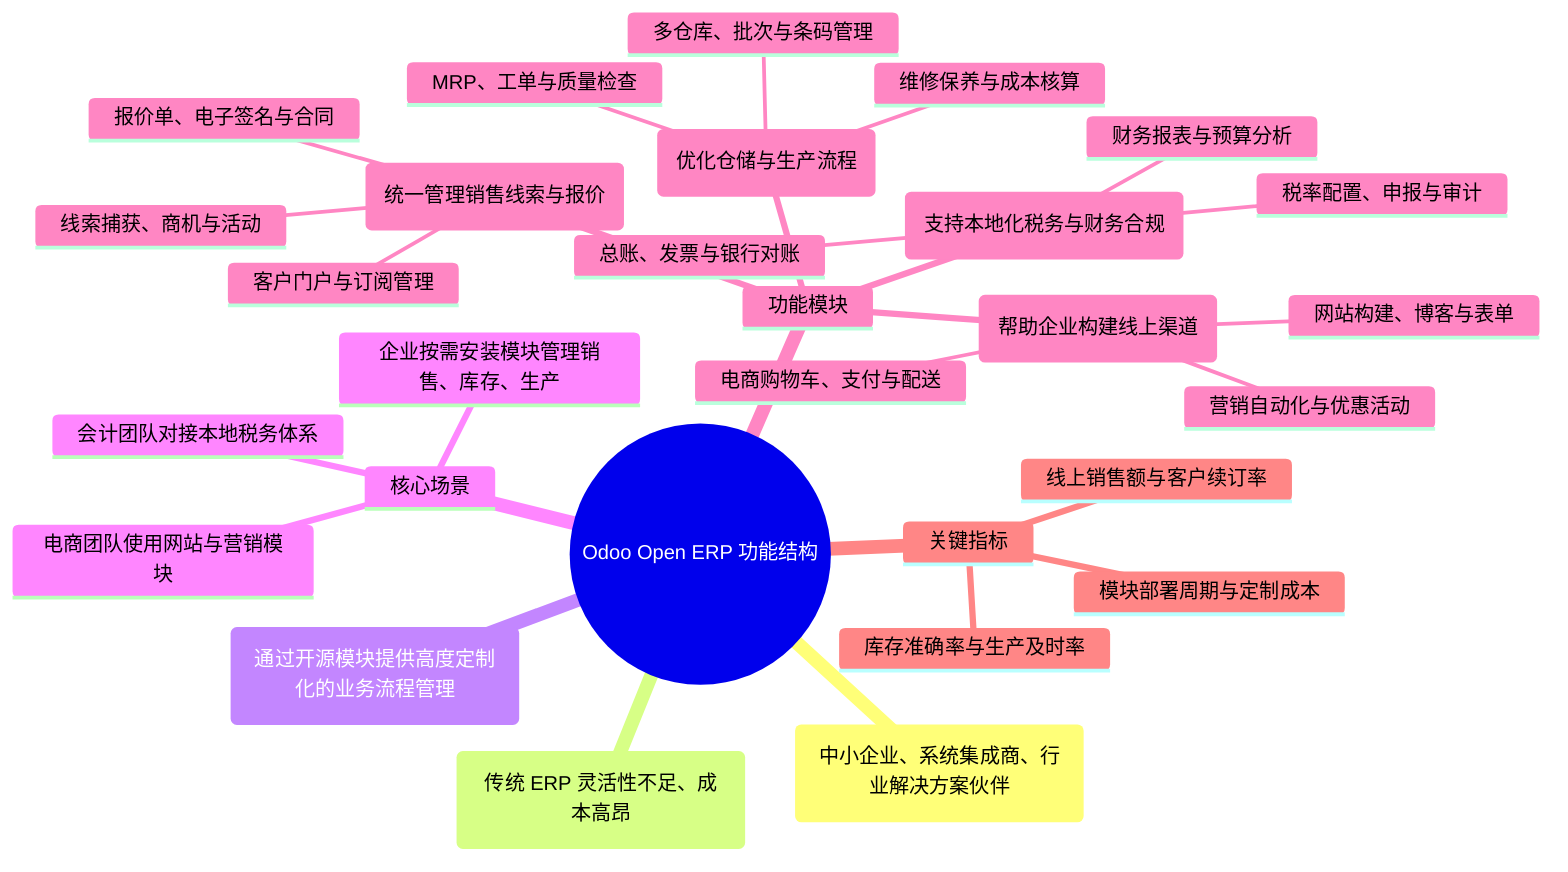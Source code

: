 %% Auto-generated by scripts/generate_assets.py
mindmap
  root((Odoo Open ERP 功能结构))
    目标用户(中小企业、系统集成商、行业解决方案伙伴)
    核心痛点(传统 ERP 灵活性不足、成本高昂)
    价值主张(通过开源模块提供高度定制化的业务流程管理)
    核心场景
      企业按需安装模块管理销售、库存、生产
      会计团队对接本地税务体系
      电商团队使用网站与营销模块
    功能模块
      销售与 CRM(统一管理销售线索与报价)
        线索捕获、商机与活动
        报价单、电子签名与合同
        客户门户与订阅管理
      库存与制造(优化仓储与生产流程)
        多仓库、批次与条码管理
        MRP、工单与质量检查
        维修保养与成本核算
      会计与财务(支持本地化税务与财务合规)
        总账、发票与银行对账
        税率配置、申报与审计
        财务报表与预算分析
      网站与电商(帮助企业构建线上渠道)
        网站构建、博客与表单
        电商购物车、支付与配送
        营销自动化与优惠活动
    关键指标
      模块部署周期与定制成本
      库存准确率与生产及时率
      线上销售额与客户续订率